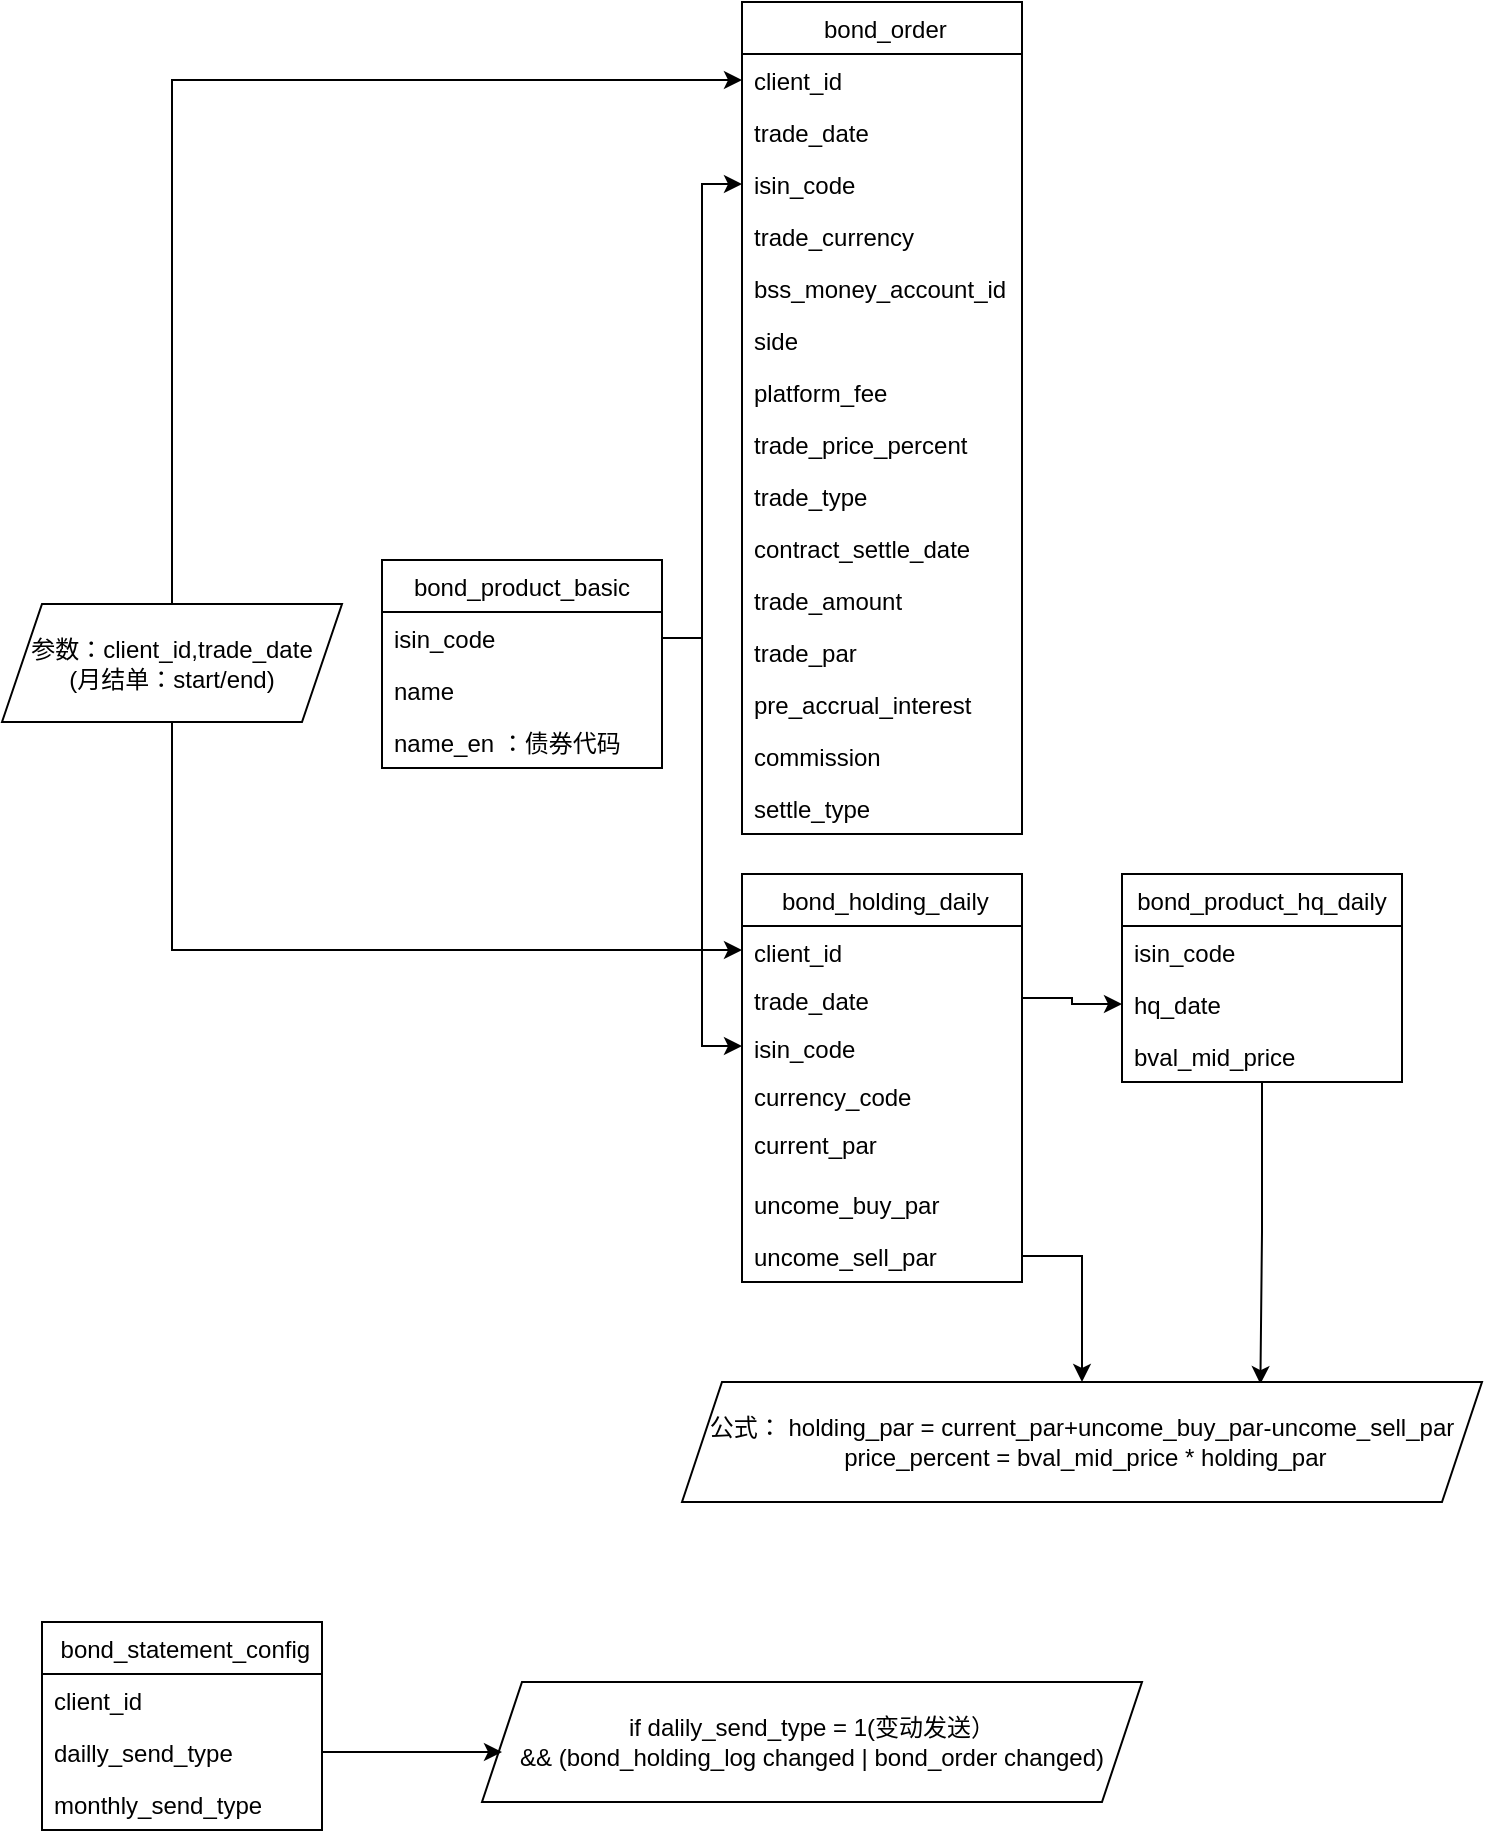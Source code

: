 <mxfile version="17.1.3" type="github">
  <diagram name="Page-1" id="e7e014a7-5840-1c2e-5031-d8a46d1fe8dd">
    <mxGraphModel dx="2591" dy="762" grid="1" gridSize="10" guides="1" tooltips="1" connect="1" arrows="1" fold="1" page="1" pageScale="1" pageWidth="1169" pageHeight="826" background="none" math="0" shadow="0">
      <root>
        <mxCell id="0" />
        <mxCell id="1" parent="0" />
        <mxCell id="VJ0VMhZhghSGf0yXx016-54" value=" bond_order" style="swimlane;fontStyle=0;childLayout=stackLayout;horizontal=1;startSize=26;fillColor=none;horizontalStack=0;resizeParent=1;resizeParentMax=0;resizeLast=0;collapsible=1;marginBottom=0;" vertex="1" parent="1">
          <mxGeometry x="350" y="30" width="140" height="416" as="geometry">
            <mxRectangle x="20" y="40" width="90" height="26" as="alternateBounds" />
          </mxGeometry>
        </mxCell>
        <mxCell id="VJ0VMhZhghSGf0yXx016-55" value="client_id" style="text;strokeColor=none;fillColor=none;align=left;verticalAlign=top;spacingLeft=4;spacingRight=4;overflow=hidden;rotatable=0;points=[[0,0.5],[1,0.5]];portConstraint=eastwest;" vertex="1" parent="VJ0VMhZhghSGf0yXx016-54">
          <mxGeometry y="26" width="140" height="26" as="geometry" />
        </mxCell>
        <mxCell id="VJ0VMhZhghSGf0yXx016-112" value="trade_date" style="text;strokeColor=none;fillColor=none;align=left;verticalAlign=top;spacingLeft=4;spacingRight=4;overflow=hidden;rotatable=0;points=[[0,0.5],[1,0.5]];portConstraint=eastwest;" vertex="1" parent="VJ0VMhZhghSGf0yXx016-54">
          <mxGeometry y="52" width="140" height="26" as="geometry" />
        </mxCell>
        <mxCell id="VJ0VMhZhghSGf0yXx016-110" value="isin_code" style="text;strokeColor=none;fillColor=none;align=left;verticalAlign=top;spacingLeft=4;spacingRight=4;overflow=hidden;rotatable=0;points=[[0,0.5],[1,0.5]];portConstraint=eastwest;" vertex="1" parent="VJ0VMhZhghSGf0yXx016-54">
          <mxGeometry y="78" width="140" height="26" as="geometry" />
        </mxCell>
        <mxCell id="VJ0VMhZhghSGf0yXx016-111" value="trade_currency&#xa;" style="text;strokeColor=none;fillColor=none;align=left;verticalAlign=top;spacingLeft=4;spacingRight=4;overflow=hidden;rotatable=0;points=[[0,0.5],[1,0.5]];portConstraint=eastwest;" vertex="1" parent="VJ0VMhZhghSGf0yXx016-54">
          <mxGeometry y="104" width="140" height="26" as="geometry" />
        </mxCell>
        <mxCell id="VJ0VMhZhghSGf0yXx016-56" value="bss_money_account_id" style="text;strokeColor=none;fillColor=none;align=left;verticalAlign=top;spacingLeft=4;spacingRight=4;overflow=hidden;rotatable=0;points=[[0,0.5],[1,0.5]];portConstraint=eastwest;" vertex="1" parent="VJ0VMhZhghSGf0yXx016-54">
          <mxGeometry y="130" width="140" height="26" as="geometry" />
        </mxCell>
        <mxCell id="VJ0VMhZhghSGf0yXx016-57" value="side" style="text;strokeColor=none;fillColor=none;align=left;verticalAlign=top;spacingLeft=4;spacingRight=4;overflow=hidden;rotatable=0;points=[[0,0.5],[1,0.5]];portConstraint=eastwest;" vertex="1" parent="VJ0VMhZhghSGf0yXx016-54">
          <mxGeometry y="156" width="140" height="26" as="geometry" />
        </mxCell>
        <mxCell id="VJ0VMhZhghSGf0yXx016-64" value="platform_fee" style="text;strokeColor=none;fillColor=none;align=left;verticalAlign=top;spacingLeft=4;spacingRight=4;overflow=hidden;rotatable=0;points=[[0,0.5],[1,0.5]];portConstraint=eastwest;" vertex="1" parent="VJ0VMhZhghSGf0yXx016-54">
          <mxGeometry y="182" width="140" height="26" as="geometry" />
        </mxCell>
        <mxCell id="VJ0VMhZhghSGf0yXx016-70" value="trade_price_percent" style="text;strokeColor=none;fillColor=none;align=left;verticalAlign=top;spacingLeft=4;spacingRight=4;overflow=hidden;rotatable=0;points=[[0,0.5],[1,0.5]];portConstraint=eastwest;" vertex="1" parent="VJ0VMhZhghSGf0yXx016-54">
          <mxGeometry y="208" width="140" height="26" as="geometry" />
        </mxCell>
        <mxCell id="VJ0VMhZhghSGf0yXx016-71" value="trade_type" style="text;strokeColor=none;fillColor=none;align=left;verticalAlign=top;spacingLeft=4;spacingRight=4;overflow=hidden;rotatable=0;points=[[0,0.5],[1,0.5]];portConstraint=eastwest;" vertex="1" parent="VJ0VMhZhghSGf0yXx016-54">
          <mxGeometry y="234" width="140" height="26" as="geometry" />
        </mxCell>
        <mxCell id="VJ0VMhZhghSGf0yXx016-72" value="contract_settle_date" style="text;strokeColor=none;fillColor=none;align=left;verticalAlign=top;spacingLeft=4;spacingRight=4;overflow=hidden;rotatable=0;points=[[0,0.5],[1,0.5]];portConstraint=eastwest;" vertex="1" parent="VJ0VMhZhghSGf0yXx016-54">
          <mxGeometry y="260" width="140" height="26" as="geometry" />
        </mxCell>
        <mxCell id="VJ0VMhZhghSGf0yXx016-73" value="trade_amount" style="text;strokeColor=none;fillColor=none;align=left;verticalAlign=top;spacingLeft=4;spacingRight=4;overflow=hidden;rotatable=0;points=[[0,0.5],[1,0.5]];portConstraint=eastwest;" vertex="1" parent="VJ0VMhZhghSGf0yXx016-54">
          <mxGeometry y="286" width="140" height="26" as="geometry" />
        </mxCell>
        <mxCell id="VJ0VMhZhghSGf0yXx016-74" value="trade_par" style="text;strokeColor=none;fillColor=none;align=left;verticalAlign=top;spacingLeft=4;spacingRight=4;overflow=hidden;rotatable=0;points=[[0,0.5],[1,0.5]];portConstraint=eastwest;" vertex="1" parent="VJ0VMhZhghSGf0yXx016-54">
          <mxGeometry y="312" width="140" height="26" as="geometry" />
        </mxCell>
        <mxCell id="VJ0VMhZhghSGf0yXx016-75" value="pre_accrual_interest" style="text;strokeColor=none;fillColor=none;align=left;verticalAlign=top;spacingLeft=4;spacingRight=4;overflow=hidden;rotatable=0;points=[[0,0.5],[1,0.5]];portConstraint=eastwest;" vertex="1" parent="VJ0VMhZhghSGf0yXx016-54">
          <mxGeometry y="338" width="140" height="26" as="geometry" />
        </mxCell>
        <mxCell id="VJ0VMhZhghSGf0yXx016-76" value="commission" style="text;strokeColor=none;fillColor=none;align=left;verticalAlign=top;spacingLeft=4;spacingRight=4;overflow=hidden;rotatable=0;points=[[0,0.5],[1,0.5]];portConstraint=eastwest;" vertex="1" parent="VJ0VMhZhghSGf0yXx016-54">
          <mxGeometry y="364" width="140" height="26" as="geometry" />
        </mxCell>
        <mxCell id="VJ0VMhZhghSGf0yXx016-77" value="settle_type" style="text;strokeColor=none;fillColor=none;align=left;verticalAlign=top;spacingLeft=4;spacingRight=4;overflow=hidden;rotatable=0;points=[[0,0.5],[1,0.5]];portConstraint=eastwest;" vertex="1" parent="VJ0VMhZhghSGf0yXx016-54">
          <mxGeometry y="390" width="140" height="26" as="geometry" />
        </mxCell>
        <mxCell id="VJ0VMhZhghSGf0yXx016-78" value="bond_product_basic" style="swimlane;fontStyle=0;childLayout=stackLayout;horizontal=1;startSize=26;fillColor=none;horizontalStack=0;resizeParent=1;resizeParentMax=0;resizeLast=0;collapsible=1;marginBottom=0;" vertex="1" parent="1">
          <mxGeometry x="170" y="309" width="140" height="104" as="geometry" />
        </mxCell>
        <mxCell id="VJ0VMhZhghSGf0yXx016-79" value="isin_code" style="text;strokeColor=none;fillColor=none;align=left;verticalAlign=top;spacingLeft=4;spacingRight=4;overflow=hidden;rotatable=0;points=[[0,0.5],[1,0.5]];portConstraint=eastwest;" vertex="1" parent="VJ0VMhZhghSGf0yXx016-78">
          <mxGeometry y="26" width="140" height="26" as="geometry" />
        </mxCell>
        <mxCell id="VJ0VMhZhghSGf0yXx016-80" value="name" style="text;strokeColor=none;fillColor=none;align=left;verticalAlign=top;spacingLeft=4;spacingRight=4;overflow=hidden;rotatable=0;points=[[0,0.5],[1,0.5]];portConstraint=eastwest;" vertex="1" parent="VJ0VMhZhghSGf0yXx016-78">
          <mxGeometry y="52" width="140" height="26" as="geometry" />
        </mxCell>
        <mxCell id="VJ0VMhZhghSGf0yXx016-81" value="name_en ：债券代码" style="text;strokeColor=none;fillColor=none;align=left;verticalAlign=top;spacingLeft=4;spacingRight=4;overflow=hidden;rotatable=0;points=[[0,0.5],[1,0.5]];portConstraint=eastwest;" vertex="1" parent="VJ0VMhZhghSGf0yXx016-78">
          <mxGeometry y="78" width="140" height="26" as="geometry" />
        </mxCell>
        <mxCell id="VJ0VMhZhghSGf0yXx016-141" style="edgeStyle=orthogonalEdgeStyle;rounded=0;orthogonalLoop=1;jettySize=auto;html=1;" edge="1" parent="1">
          <mxGeometry relative="1" as="geometry">
            <mxPoint x="600" y="710" as="targetPoint" />
            <mxPoint x="600" y="710" as="sourcePoint" />
          </mxGeometry>
        </mxCell>
        <mxCell id="VJ0VMhZhghSGf0yXx016-152" style="edgeStyle=orthogonalEdgeStyle;rounded=0;orthogonalLoop=1;jettySize=auto;html=1;entryX=0.723;entryY=0.017;entryDx=0;entryDy=0;entryPerimeter=0;" edge="1" parent="1" source="VJ0VMhZhghSGf0yXx016-92" target="VJ0VMhZhghSGf0yXx016-134">
          <mxGeometry relative="1" as="geometry" />
        </mxCell>
        <mxCell id="VJ0VMhZhghSGf0yXx016-92" value="bond_product_hq_daily" style="swimlane;fontStyle=0;childLayout=stackLayout;horizontal=1;startSize=26;fillColor=none;horizontalStack=0;resizeParent=1;resizeParentMax=0;resizeLast=0;collapsible=1;marginBottom=0;" vertex="1" parent="1">
          <mxGeometry x="540" y="466" width="140" height="104" as="geometry" />
        </mxCell>
        <mxCell id="VJ0VMhZhghSGf0yXx016-93" value="isin_code" style="text;strokeColor=none;fillColor=none;align=left;verticalAlign=top;spacingLeft=4;spacingRight=4;overflow=hidden;rotatable=0;points=[[0,0.5],[1,0.5]];portConstraint=eastwest;" vertex="1" parent="VJ0VMhZhghSGf0yXx016-92">
          <mxGeometry y="26" width="140" height="26" as="geometry" />
        </mxCell>
        <mxCell id="VJ0VMhZhghSGf0yXx016-106" value="hq_date" style="text;strokeColor=none;fillColor=none;align=left;verticalAlign=top;spacingLeft=4;spacingRight=4;overflow=hidden;rotatable=0;points=[[0,0.5],[1,0.5]];portConstraint=eastwest;" vertex="1" parent="VJ0VMhZhghSGf0yXx016-92">
          <mxGeometry y="52" width="140" height="26" as="geometry" />
        </mxCell>
        <mxCell id="VJ0VMhZhghSGf0yXx016-107" value="bval_mid_price" style="text;strokeColor=none;fillColor=none;align=left;verticalAlign=top;spacingLeft=4;spacingRight=4;overflow=hidden;rotatable=0;points=[[0,0.5],[1,0.5]];portConstraint=eastwest;" vertex="1" parent="VJ0VMhZhghSGf0yXx016-92">
          <mxGeometry y="78" width="140" height="26" as="geometry" />
        </mxCell>
        <mxCell id="VJ0VMhZhghSGf0yXx016-83" value=" bond_holding_daily" style="swimlane;fontStyle=0;childLayout=stackLayout;horizontal=1;startSize=26;fillColor=none;horizontalStack=0;resizeParent=1;resizeParentMax=0;resizeLast=0;collapsible=1;marginBottom=0;" vertex="1" parent="1">
          <mxGeometry x="350" y="466" width="140" height="204" as="geometry" />
        </mxCell>
        <mxCell id="VJ0VMhZhghSGf0yXx016-84" value="client_id" style="text;strokeColor=none;fillColor=none;align=left;verticalAlign=top;spacingLeft=4;spacingRight=4;overflow=hidden;rotatable=0;points=[[0,0.5],[1,0.5]];portConstraint=eastwest;" vertex="1" parent="VJ0VMhZhghSGf0yXx016-83">
          <mxGeometry y="26" width="140" height="24" as="geometry" />
        </mxCell>
        <mxCell id="VJ0VMhZhghSGf0yXx016-126" value="trade_date" style="text;strokeColor=none;fillColor=none;align=left;verticalAlign=top;spacingLeft=4;spacingRight=4;overflow=hidden;rotatable=0;points=[[0,0.5],[1,0.5]];portConstraint=eastwest;" vertex="1" parent="VJ0VMhZhghSGf0yXx016-83">
          <mxGeometry y="50" width="140" height="24" as="geometry" />
        </mxCell>
        <mxCell id="VJ0VMhZhghSGf0yXx016-127" value="isin_code" style="text;strokeColor=none;fillColor=none;align=left;verticalAlign=top;spacingLeft=4;spacingRight=4;overflow=hidden;rotatable=0;points=[[0,0.5],[1,0.5]];portConstraint=eastwest;" vertex="1" parent="VJ0VMhZhghSGf0yXx016-83">
          <mxGeometry y="74" width="140" height="24" as="geometry" />
        </mxCell>
        <mxCell id="VJ0VMhZhghSGf0yXx016-108" value="currency_code" style="text;strokeColor=none;fillColor=none;align=left;verticalAlign=top;spacingLeft=4;spacingRight=4;overflow=hidden;rotatable=0;points=[[0,0.5],[1,0.5]];portConstraint=eastwest;" vertex="1" parent="VJ0VMhZhghSGf0yXx016-83">
          <mxGeometry y="98" width="140" height="24" as="geometry" />
        </mxCell>
        <mxCell id="VJ0VMhZhghSGf0yXx016-96" value="current_par" style="text;strokeColor=none;fillColor=none;align=left;verticalAlign=top;spacingLeft=4;spacingRight=4;overflow=hidden;rotatable=0;points=[[0,0.5],[1,0.5]];portConstraint=eastwest;" vertex="1" parent="VJ0VMhZhghSGf0yXx016-83">
          <mxGeometry y="122" width="140" height="30" as="geometry" />
        </mxCell>
        <mxCell id="VJ0VMhZhghSGf0yXx016-85" value="uncome_buy_par" style="text;strokeColor=none;fillColor=none;align=left;verticalAlign=top;spacingLeft=4;spacingRight=4;overflow=hidden;rotatable=0;points=[[0,0.5],[1,0.5]];portConstraint=eastwest;" vertex="1" parent="VJ0VMhZhghSGf0yXx016-83">
          <mxGeometry y="152" width="140" height="26" as="geometry" />
        </mxCell>
        <mxCell id="VJ0VMhZhghSGf0yXx016-86" value="uncome_sell_par" style="text;strokeColor=none;fillColor=none;align=left;verticalAlign=top;spacingLeft=4;spacingRight=4;overflow=hidden;rotatable=0;points=[[0,0.5],[1,0.5]];portConstraint=eastwest;" vertex="1" parent="VJ0VMhZhghSGf0yXx016-83">
          <mxGeometry y="178" width="140" height="26" as="geometry" />
        </mxCell>
        <mxCell id="VJ0VMhZhghSGf0yXx016-114" value=" bond_statement_config" style="swimlane;fontStyle=0;childLayout=stackLayout;horizontal=1;startSize=26;fillColor=none;horizontalStack=0;resizeParent=1;resizeParentMax=0;resizeLast=0;collapsible=1;marginBottom=0;" vertex="1" parent="1">
          <mxGeometry y="840" width="140" height="104" as="geometry" />
        </mxCell>
        <mxCell id="VJ0VMhZhghSGf0yXx016-115" value="client_id" style="text;strokeColor=none;fillColor=none;align=left;verticalAlign=top;spacingLeft=4;spacingRight=4;overflow=hidden;rotatable=0;points=[[0,0.5],[1,0.5]];portConstraint=eastwest;" vertex="1" parent="VJ0VMhZhghSGf0yXx016-114">
          <mxGeometry y="26" width="140" height="26" as="geometry" />
        </mxCell>
        <mxCell id="VJ0VMhZhghSGf0yXx016-116" value="dailly_send_type" style="text;strokeColor=none;fillColor=none;align=left;verticalAlign=top;spacingLeft=4;spacingRight=4;overflow=hidden;rotatable=0;points=[[0,0.5],[1,0.5]];portConstraint=eastwest;" vertex="1" parent="VJ0VMhZhghSGf0yXx016-114">
          <mxGeometry y="52" width="140" height="26" as="geometry" />
        </mxCell>
        <mxCell id="VJ0VMhZhghSGf0yXx016-117" value="monthly_send_type" style="text;strokeColor=none;fillColor=none;align=left;verticalAlign=top;spacingLeft=4;spacingRight=4;overflow=hidden;rotatable=0;points=[[0,0.5],[1,0.5]];portConstraint=eastwest;" vertex="1" parent="VJ0VMhZhghSGf0yXx016-114">
          <mxGeometry y="78" width="140" height="26" as="geometry" />
        </mxCell>
        <mxCell id="VJ0VMhZhghSGf0yXx016-124" style="edgeStyle=orthogonalEdgeStyle;rounded=0;orthogonalLoop=1;jettySize=auto;html=1;exitX=0.5;exitY=0;exitDx=0;exitDy=0;entryX=0;entryY=0.5;entryDx=0;entryDy=0;" edge="1" parent="1" source="VJ0VMhZhghSGf0yXx016-119" target="VJ0VMhZhghSGf0yXx016-55">
          <mxGeometry relative="1" as="geometry" />
        </mxCell>
        <mxCell id="VJ0VMhZhghSGf0yXx016-131" style="edgeStyle=orthogonalEdgeStyle;rounded=0;orthogonalLoop=1;jettySize=auto;html=1;exitX=0.5;exitY=1;exitDx=0;exitDy=0;" edge="1" parent="1" source="VJ0VMhZhghSGf0yXx016-119" target="VJ0VMhZhghSGf0yXx016-84">
          <mxGeometry relative="1" as="geometry">
            <Array as="points">
              <mxPoint x="65" y="504" />
            </Array>
          </mxGeometry>
        </mxCell>
        <mxCell id="VJ0VMhZhghSGf0yXx016-119" value="参数：client_id,trade_date&lt;br&gt;(月结单：start/end)" style="shape=parallelogram;perimeter=parallelogramPerimeter;whiteSpace=wrap;html=1;fixedSize=1;" vertex="1" parent="1">
          <mxGeometry x="-20" y="331" width="170" height="59" as="geometry" />
        </mxCell>
        <mxCell id="VJ0VMhZhghSGf0yXx016-123" style="edgeStyle=orthogonalEdgeStyle;rounded=0;orthogonalLoop=1;jettySize=auto;html=1;exitX=1;exitY=0.5;exitDx=0;exitDy=0;entryX=0;entryY=0.5;entryDx=0;entryDy=0;" edge="1" parent="1" source="VJ0VMhZhghSGf0yXx016-79" target="VJ0VMhZhghSGf0yXx016-110">
          <mxGeometry relative="1" as="geometry" />
        </mxCell>
        <mxCell id="VJ0VMhZhghSGf0yXx016-130" style="edgeStyle=orthogonalEdgeStyle;rounded=0;orthogonalLoop=1;jettySize=auto;html=1;exitX=1;exitY=0.5;exitDx=0;exitDy=0;entryX=0;entryY=0.5;entryDx=0;entryDy=0;" edge="1" parent="1" source="VJ0VMhZhghSGf0yXx016-79" target="VJ0VMhZhghSGf0yXx016-127">
          <mxGeometry relative="1" as="geometry" />
        </mxCell>
        <mxCell id="VJ0VMhZhghSGf0yXx016-134" value="&lt;span style=&quot;text-align: left&quot;&gt;公式： holding_par = current_par+uncome_buy_par-uncome_sell_par&lt;br&gt;&lt;/span&gt;&lt;span style=&quot;text-align: left&quot;&gt;&amp;nbsp;price_percent = bval_mid_price * holding_par&lt;/span&gt;&lt;span style=&quot;text-align: left&quot;&gt;&lt;br&gt;&lt;/span&gt;" style="shape=parallelogram;perimeter=parallelogramPerimeter;whiteSpace=wrap;html=1;fixedSize=1;" vertex="1" parent="1">
          <mxGeometry x="320" y="720" width="400" height="60" as="geometry" />
        </mxCell>
        <mxCell id="VJ0VMhZhghSGf0yXx016-142" style="edgeStyle=orthogonalEdgeStyle;rounded=0;orthogonalLoop=1;jettySize=auto;html=1;entryX=0.5;entryY=0;entryDx=0;entryDy=0;" edge="1" parent="1" source="VJ0VMhZhghSGf0yXx016-86" target="VJ0VMhZhghSGf0yXx016-134">
          <mxGeometry relative="1" as="geometry" />
        </mxCell>
        <mxCell id="VJ0VMhZhghSGf0yXx016-147" value="" style="edgeStyle=orthogonalEdgeStyle;orthogonalLoop=1;jettySize=auto;html=1;entryX=0;entryY=0.5;entryDx=0;entryDy=0;rounded=0;" edge="1" parent="1" source="VJ0VMhZhghSGf0yXx016-126" target="VJ0VMhZhghSGf0yXx016-106">
          <mxGeometry relative="1" as="geometry" />
        </mxCell>
        <mxCell id="VJ0VMhZhghSGf0yXx016-158" value="if dalily_send_type = 1(变动发送）&lt;br&gt;&amp;amp;&amp;amp; (bond_holding_log changed | bond_order changed)" style="shape=parallelogram;perimeter=parallelogramPerimeter;whiteSpace=wrap;html=1;fixedSize=1;shadow=0;strokeColor=#000000;fillColor=none;" vertex="1" parent="1">
          <mxGeometry x="220" y="870" width="330" height="60" as="geometry" />
        </mxCell>
        <mxCell id="VJ0VMhZhghSGf0yXx016-166" style="edgeStyle=orthogonalEdgeStyle;rounded=0;orthogonalLoop=1;jettySize=auto;html=1;exitX=1;exitY=0.5;exitDx=0;exitDy=0;" edge="1" parent="1" source="VJ0VMhZhghSGf0yXx016-116">
          <mxGeometry relative="1" as="geometry">
            <mxPoint x="230" y="905" as="targetPoint" />
          </mxGeometry>
        </mxCell>
      </root>
    </mxGraphModel>
  </diagram>
</mxfile>
